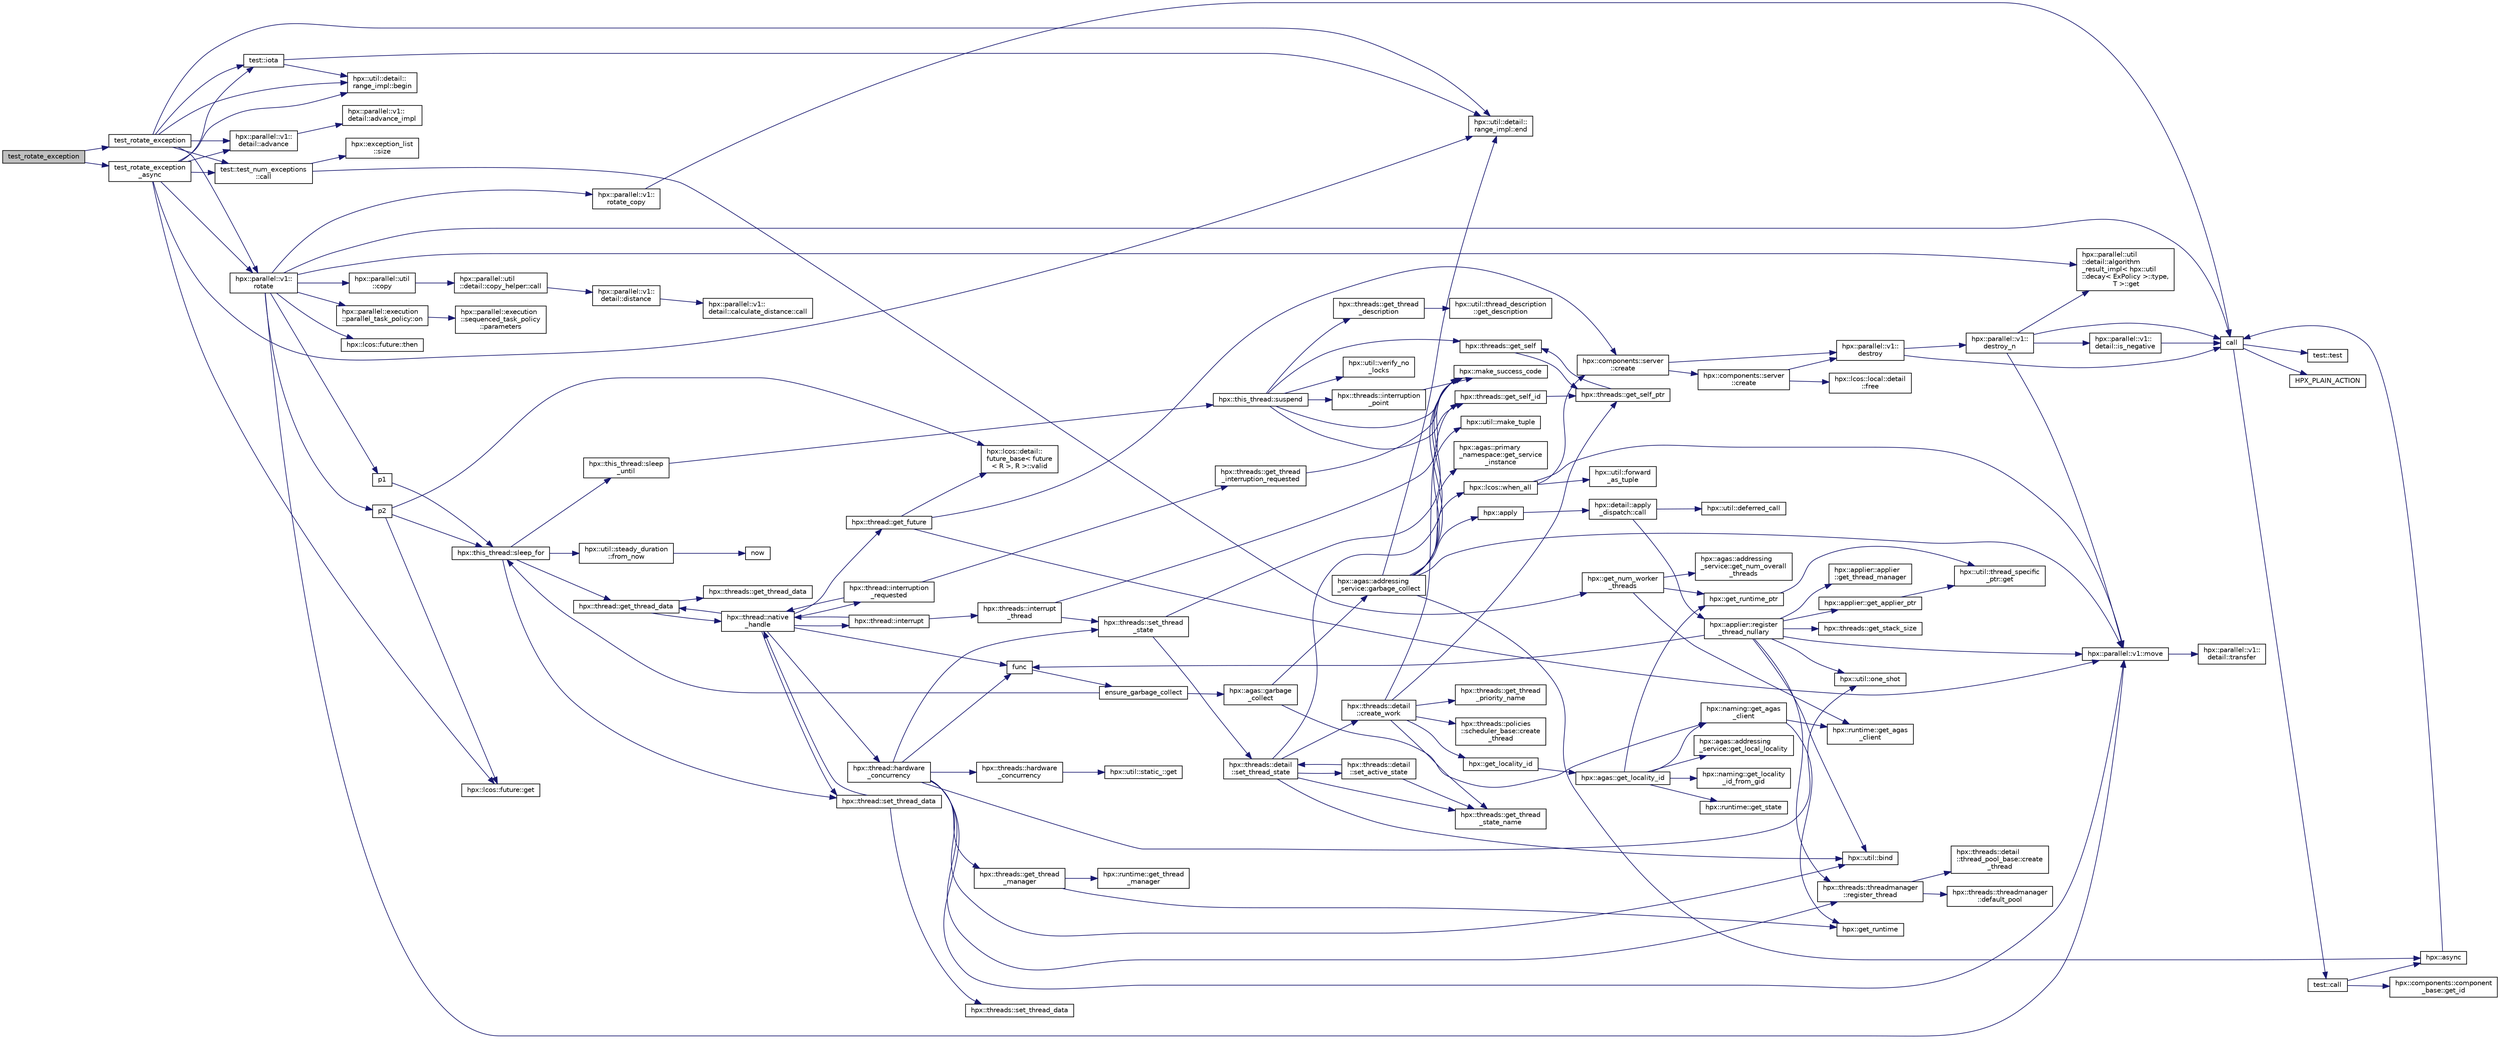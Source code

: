 digraph "test_rotate_exception"
{
  edge [fontname="Helvetica",fontsize="10",labelfontname="Helvetica",labelfontsize="10"];
  node [fontname="Helvetica",fontsize="10",shape=record];
  rankdir="LR";
  Node839 [label="test_rotate_exception",height=0.2,width=0.4,color="black", fillcolor="grey75", style="filled", fontcolor="black"];
  Node839 -> Node840 [color="midnightblue",fontsize="10",style="solid",fontname="Helvetica"];
  Node840 [label="test_rotate_exception",height=0.2,width=0.4,color="black", fillcolor="white", style="filled",URL="$d7/d5d/rotate_8cpp.html#a84f60bd76e1e8fe9ecce9b0b1ae38bea"];
  Node840 -> Node841 [color="midnightblue",fontsize="10",style="solid",fontname="Helvetica"];
  Node841 [label="test::iota",height=0.2,width=0.4,color="black", fillcolor="white", style="filled",URL="$df/d04/namespacetest.html#abdbbc37e6fb67287495e853a554c493a"];
  Node841 -> Node842 [color="midnightblue",fontsize="10",style="solid",fontname="Helvetica"];
  Node842 [label="hpx::util::detail::\lrange_impl::begin",height=0.2,width=0.4,color="black", fillcolor="white", style="filled",URL="$d4/d4a/namespacehpx_1_1util_1_1detail_1_1range__impl.html#a31e165df2b865cdd961f35ce938db41a"];
  Node841 -> Node843 [color="midnightblue",fontsize="10",style="solid",fontname="Helvetica"];
  Node843 [label="hpx::util::detail::\lrange_impl::end",height=0.2,width=0.4,color="black", fillcolor="white", style="filled",URL="$d4/d4a/namespacehpx_1_1util_1_1detail_1_1range__impl.html#afb2ea48b0902f52ee4d8b764807b4316"];
  Node840 -> Node842 [color="midnightblue",fontsize="10",style="solid",fontname="Helvetica"];
  Node840 -> Node843 [color="midnightblue",fontsize="10",style="solid",fontname="Helvetica"];
  Node840 -> Node844 [color="midnightblue",fontsize="10",style="solid",fontname="Helvetica"];
  Node844 [label="hpx::parallel::v1::\ldetail::advance",height=0.2,width=0.4,color="black", fillcolor="white", style="filled",URL="$d2/ddd/namespacehpx_1_1parallel_1_1v1_1_1detail.html#ad9fca7bce7b3e3c32302967ffc1fb4a4"];
  Node844 -> Node845 [color="midnightblue",fontsize="10",style="solid",fontname="Helvetica"];
  Node845 [label="hpx::parallel::v1::\ldetail::advance_impl",height=0.2,width=0.4,color="black", fillcolor="white", style="filled",URL="$d2/ddd/namespacehpx_1_1parallel_1_1v1_1_1detail.html#ad4fa62ca115927187e4063b65ee5f317"];
  Node840 -> Node846 [color="midnightblue",fontsize="10",style="solid",fontname="Helvetica"];
  Node846 [label="hpx::parallel::v1::\lrotate",height=0.2,width=0.4,color="black", fillcolor="white", style="filled",URL="$db/db9/namespacehpx_1_1parallel_1_1v1.html#a1186b3f6aa7198ada6c81f987e08f85b"];
  Node846 -> Node847 [color="midnightblue",fontsize="10",style="solid",fontname="Helvetica"];
  Node847 [label="call",height=0.2,width=0.4,color="black", fillcolor="white", style="filled",URL="$d2/d67/promise__1620_8cpp.html#a58357f0b82bc761e1d0b9091ed563a70"];
  Node847 -> Node848 [color="midnightblue",fontsize="10",style="solid",fontname="Helvetica"];
  Node848 [label="test::test",height=0.2,width=0.4,color="black", fillcolor="white", style="filled",URL="$d8/d89/structtest.html#ab42d5ece712d716b04cb3f686f297a26"];
  Node847 -> Node849 [color="midnightblue",fontsize="10",style="solid",fontname="Helvetica"];
  Node849 [label="HPX_PLAIN_ACTION",height=0.2,width=0.4,color="black", fillcolor="white", style="filled",URL="$d2/d67/promise__1620_8cpp.html#ab96aab827a4b1fcaf66cfe0ba83fef23"];
  Node847 -> Node850 [color="midnightblue",fontsize="10",style="solid",fontname="Helvetica"];
  Node850 [label="test::call",height=0.2,width=0.4,color="black", fillcolor="white", style="filled",URL="$d8/d89/structtest.html#aeb29e7ed6518b9426ccf1344c52620ae"];
  Node850 -> Node851 [color="midnightblue",fontsize="10",style="solid",fontname="Helvetica"];
  Node851 [label="hpx::async",height=0.2,width=0.4,color="black", fillcolor="white", style="filled",URL="$d8/d83/namespacehpx.html#acb7d8e37b73b823956ce144f9a57eaa4"];
  Node851 -> Node847 [color="midnightblue",fontsize="10",style="solid",fontname="Helvetica"];
  Node850 -> Node852 [color="midnightblue",fontsize="10",style="solid",fontname="Helvetica"];
  Node852 [label="hpx::components::component\l_base::get_id",height=0.2,width=0.4,color="black", fillcolor="white", style="filled",URL="$d2/de6/classhpx_1_1components_1_1component__base.html#a4c8fd93514039bdf01c48d66d82b19cd"];
  Node846 -> Node853 [color="midnightblue",fontsize="10",style="solid",fontname="Helvetica"];
  Node853 [label="p1",height=0.2,width=0.4,color="black", fillcolor="white", style="filled",URL="$df/da5/future__then_8cpp.html#a8978a24b044bacf963e33824a4c1ac98"];
  Node853 -> Node854 [color="midnightblue",fontsize="10",style="solid",fontname="Helvetica"];
  Node854 [label="hpx::this_thread::sleep_for",height=0.2,width=0.4,color="black", fillcolor="white", style="filled",URL="$d9/d52/namespacehpx_1_1this__thread.html#afc042a5a5fa52eef2d1d177a343435cf"];
  Node854 -> Node855 [color="midnightblue",fontsize="10",style="solid",fontname="Helvetica"];
  Node855 [label="hpx::this_thread::sleep\l_until",height=0.2,width=0.4,color="black", fillcolor="white", style="filled",URL="$d9/d52/namespacehpx_1_1this__thread.html#ae12a853980115b23ff0ab8ca06622658"];
  Node855 -> Node856 [color="midnightblue",fontsize="10",style="solid",fontname="Helvetica"];
  Node856 [label="hpx::this_thread::suspend",height=0.2,width=0.4,color="black", fillcolor="white", style="filled",URL="$d9/d52/namespacehpx_1_1this__thread.html#aca220026fb3014c0881d129fe31c0073"];
  Node856 -> Node857 [color="midnightblue",fontsize="10",style="solid",fontname="Helvetica"];
  Node857 [label="hpx::threads::get_self",height=0.2,width=0.4,color="black", fillcolor="white", style="filled",URL="$d7/d28/namespacehpx_1_1threads.html#a07daf4d6d29233f20d66d41ab7b5b8e8"];
  Node857 -> Node858 [color="midnightblue",fontsize="10",style="solid",fontname="Helvetica"];
  Node858 [label="hpx::threads::get_self_ptr",height=0.2,width=0.4,color="black", fillcolor="white", style="filled",URL="$d7/d28/namespacehpx_1_1threads.html#a22877ae347ad884cde3a51397dad6c53"];
  Node858 -> Node857 [color="midnightblue",fontsize="10",style="solid",fontname="Helvetica"];
  Node856 -> Node859 [color="midnightblue",fontsize="10",style="solid",fontname="Helvetica"];
  Node859 [label="hpx::threads::get_self_id",height=0.2,width=0.4,color="black", fillcolor="white", style="filled",URL="$d7/d28/namespacehpx_1_1threads.html#afafe0f900b9fac3d4ed3c747625c1cfe"];
  Node859 -> Node858 [color="midnightblue",fontsize="10",style="solid",fontname="Helvetica"];
  Node856 -> Node860 [color="midnightblue",fontsize="10",style="solid",fontname="Helvetica"];
  Node860 [label="hpx::threads::interruption\l_point",height=0.2,width=0.4,color="black", fillcolor="white", style="filled",URL="$d7/d28/namespacehpx_1_1threads.html#ada6ec56a12b050707311d8c628089059"];
  Node860 -> Node861 [color="midnightblue",fontsize="10",style="solid",fontname="Helvetica"];
  Node861 [label="hpx::make_success_code",height=0.2,width=0.4,color="black", fillcolor="white", style="filled",URL="$d8/d83/namespacehpx.html#a0e8512a8f49e2a6c8185061181419d8f",tooltip="Returns error_code(hpx::success, \"success\", mode). "];
  Node856 -> Node862 [color="midnightblue",fontsize="10",style="solid",fontname="Helvetica"];
  Node862 [label="hpx::util::verify_no\l_locks",height=0.2,width=0.4,color="black", fillcolor="white", style="filled",URL="$df/dad/namespacehpx_1_1util.html#ae0e1837ee6f09b79b26c2e788d2e9fc9"];
  Node856 -> Node863 [color="midnightblue",fontsize="10",style="solid",fontname="Helvetica"];
  Node863 [label="hpx::threads::get_thread\l_description",height=0.2,width=0.4,color="black", fillcolor="white", style="filled",URL="$d7/d28/namespacehpx_1_1threads.html#a42fc18a7a680f4e8bc633a4b4c956701"];
  Node863 -> Node864 [color="midnightblue",fontsize="10",style="solid",fontname="Helvetica"];
  Node864 [label="hpx::util::thread_description\l::get_description",height=0.2,width=0.4,color="black", fillcolor="white", style="filled",URL="$df/d9e/structhpx_1_1util_1_1thread__description.html#a8c834e14eca6eb228188022577f9f952"];
  Node856 -> Node861 [color="midnightblue",fontsize="10",style="solid",fontname="Helvetica"];
  Node854 -> Node865 [color="midnightblue",fontsize="10",style="solid",fontname="Helvetica"];
  Node865 [label="hpx::util::steady_duration\l::from_now",height=0.2,width=0.4,color="black", fillcolor="white", style="filled",URL="$d9/d4f/classhpx_1_1util_1_1steady__duration.html#a0132206d767cd0f7395507b40111a153"];
  Node865 -> Node866 [color="midnightblue",fontsize="10",style="solid",fontname="Helvetica"];
  Node866 [label="now",height=0.2,width=0.4,color="black", fillcolor="white", style="filled",URL="$de/db3/1d__stencil__1__omp_8cpp.html#a89e9667753dccfac455bd37a7a3a7b16"];
  Node854 -> Node867 [color="midnightblue",fontsize="10",style="solid",fontname="Helvetica"];
  Node867 [label="hpx::thread::get_thread_data",height=0.2,width=0.4,color="black", fillcolor="white", style="filled",URL="$de/d9b/classhpx_1_1thread.html#a4535ef82cec3b953d2c941d20e3e3904"];
  Node867 -> Node868 [color="midnightblue",fontsize="10",style="solid",fontname="Helvetica"];
  Node868 [label="hpx::threads::get_thread_data",height=0.2,width=0.4,color="black", fillcolor="white", style="filled",URL="$d7/d28/namespacehpx_1_1threads.html#a8737931ff6303807225f735b2b384ae4"];
  Node867 -> Node869 [color="midnightblue",fontsize="10",style="solid",fontname="Helvetica"];
  Node869 [label="hpx::thread::native\l_handle",height=0.2,width=0.4,color="black", fillcolor="white", style="filled",URL="$de/d9b/classhpx_1_1thread.html#acf48190d264ab64c1c4ec99d0b421b5a"];
  Node869 -> Node870 [color="midnightblue",fontsize="10",style="solid",fontname="Helvetica"];
  Node870 [label="hpx::thread::hardware\l_concurrency",height=0.2,width=0.4,color="black", fillcolor="white", style="filled",URL="$de/d9b/classhpx_1_1thread.html#a8e4fff210e02485ba493bc3a2a956c03"];
  Node870 -> Node871 [color="midnightblue",fontsize="10",style="solid",fontname="Helvetica"];
  Node871 [label="hpx::threads::hardware\l_concurrency",height=0.2,width=0.4,color="black", fillcolor="white", style="filled",URL="$d7/d28/namespacehpx_1_1threads.html#aa8752a235478d2ad7b5ac467b63ab527"];
  Node871 -> Node872 [color="midnightblue",fontsize="10",style="solid",fontname="Helvetica"];
  Node872 [label="hpx::util::static_::get",height=0.2,width=0.4,color="black", fillcolor="white", style="filled",URL="$d3/dbb/structhpx_1_1util_1_1static__.html#a2967c633948a3bf17a3b5405ef5a8318"];
  Node870 -> Node873 [color="midnightblue",fontsize="10",style="solid",fontname="Helvetica"];
  Node873 [label="func",height=0.2,width=0.4,color="black", fillcolor="white", style="filled",URL="$d8/dfd/id__type__ref__counting__1032_8cpp.html#ab811b86ea5107ffb3351fcaa29d2c652"];
  Node873 -> Node874 [color="midnightblue",fontsize="10",style="solid",fontname="Helvetica"];
  Node874 [label="ensure_garbage_collect",height=0.2,width=0.4,color="black", fillcolor="white", style="filled",URL="$d8/dfd/id__type__ref__counting__1032_8cpp.html#a5264b94bf7c262ac0e521fb290d476d5"];
  Node874 -> Node854 [color="midnightblue",fontsize="10",style="solid",fontname="Helvetica"];
  Node874 -> Node875 [color="midnightblue",fontsize="10",style="solid",fontname="Helvetica"];
  Node875 [label="hpx::agas::garbage\l_collect",height=0.2,width=0.4,color="black", fillcolor="white", style="filled",URL="$dc/d54/namespacehpx_1_1agas.html#a951337adc4f9bd6df00a50737468e911"];
  Node875 -> Node876 [color="midnightblue",fontsize="10",style="solid",fontname="Helvetica"];
  Node876 [label="hpx::naming::get_agas\l_client",height=0.2,width=0.4,color="black", fillcolor="white", style="filled",URL="$d4/dc9/namespacehpx_1_1naming.html#a0408fffd5d34b620712a801b0ae3b032"];
  Node876 -> Node877 [color="midnightblue",fontsize="10",style="solid",fontname="Helvetica"];
  Node877 [label="hpx::get_runtime",height=0.2,width=0.4,color="black", fillcolor="white", style="filled",URL="$d8/d83/namespacehpx.html#aef902cc6c7dd3b9fbadf34d1e850a070"];
  Node876 -> Node878 [color="midnightblue",fontsize="10",style="solid",fontname="Helvetica"];
  Node878 [label="hpx::runtime::get_agas\l_client",height=0.2,width=0.4,color="black", fillcolor="white", style="filled",URL="$d0/d7b/classhpx_1_1runtime.html#aeb5dddd30d6b9861669af8ad44d1a96a"];
  Node875 -> Node879 [color="midnightblue",fontsize="10",style="solid",fontname="Helvetica"];
  Node879 [label="hpx::agas::addressing\l_service::garbage_collect",height=0.2,width=0.4,color="black", fillcolor="white", style="filled",URL="$db/d58/structhpx_1_1agas_1_1addressing__service.html#a87dcae0eacf6e62d5103ebf516d86f63"];
  Node879 -> Node861 [color="midnightblue",fontsize="10",style="solid",fontname="Helvetica"];
  Node879 -> Node880 [color="midnightblue",fontsize="10",style="solid",fontname="Helvetica"];
  Node880 [label="hpx::agas::primary\l_namespace::get_service\l_instance",height=0.2,width=0.4,color="black", fillcolor="white", style="filled",URL="$d1/d43/structhpx_1_1agas_1_1primary__namespace.html#a7630ff0f30ff8c23b13b4672c5350e2e"];
  Node879 -> Node881 [color="midnightblue",fontsize="10",style="solid",fontname="Helvetica"];
  Node881 [label="hpx::util::make_tuple",height=0.2,width=0.4,color="black", fillcolor="white", style="filled",URL="$df/dad/namespacehpx_1_1util.html#a06fa74211a987d208e013f400a9f5328"];
  Node879 -> Node843 [color="midnightblue",fontsize="10",style="solid",fontname="Helvetica"];
  Node879 -> Node882 [color="midnightblue",fontsize="10",style="solid",fontname="Helvetica"];
  Node882 [label="hpx::apply",height=0.2,width=0.4,color="black", fillcolor="white", style="filled",URL="$d8/d83/namespacehpx.html#aa87762f0db0731d385f3fdfdb25d59fc"];
  Node882 -> Node883 [color="midnightblue",fontsize="10",style="solid",fontname="Helvetica"];
  Node883 [label="hpx::detail::apply\l_dispatch::call",height=0.2,width=0.4,color="black", fillcolor="white", style="filled",URL="$db/de8/structhpx_1_1detail_1_1apply__dispatch.html#a0755fab16d281e74bcff0f8045be9459"];
  Node883 -> Node884 [color="midnightblue",fontsize="10",style="solid",fontname="Helvetica"];
  Node884 [label="hpx::applier::register\l_thread_nullary",height=0.2,width=0.4,color="black", fillcolor="white", style="filled",URL="$d8/dcb/namespacehpx_1_1applier.html#a401cd1145927e58d74d1eb52aaccd936"];
  Node884 -> Node885 [color="midnightblue",fontsize="10",style="solid",fontname="Helvetica"];
  Node885 [label="hpx::applier::get_applier_ptr",height=0.2,width=0.4,color="black", fillcolor="white", style="filled",URL="$d8/dcb/namespacehpx_1_1applier.html#a617483cf2b77ad3a0aa428ade7b35299"];
  Node885 -> Node886 [color="midnightblue",fontsize="10",style="solid",fontname="Helvetica"];
  Node886 [label="hpx::util::thread_specific\l_ptr::get",height=0.2,width=0.4,color="black", fillcolor="white", style="filled",URL="$d4/d4c/structhpx_1_1util_1_1thread__specific__ptr.html#a3b27d8520710478aa41d1f74206bdba9"];
  Node884 -> Node873 [color="midnightblue",fontsize="10",style="solid",fontname="Helvetica"];
  Node884 -> Node887 [color="midnightblue",fontsize="10",style="solid",fontname="Helvetica"];
  Node887 [label="hpx::util::bind",height=0.2,width=0.4,color="black", fillcolor="white", style="filled",URL="$df/dad/namespacehpx_1_1util.html#ad844caedf82a0173d6909d910c3e48c6"];
  Node884 -> Node888 [color="midnightblue",fontsize="10",style="solid",fontname="Helvetica"];
  Node888 [label="hpx::util::one_shot",height=0.2,width=0.4,color="black", fillcolor="white", style="filled",URL="$df/dad/namespacehpx_1_1util.html#a273e61be42a72415291e0ec0a4f28c7a"];
  Node884 -> Node889 [color="midnightblue",fontsize="10",style="solid",fontname="Helvetica"];
  Node889 [label="hpx::parallel::v1::move",height=0.2,width=0.4,color="black", fillcolor="white", style="filled",URL="$db/db9/namespacehpx_1_1parallel_1_1v1.html#aa7c4ede081ce786c9d1eb1adff495cfc"];
  Node889 -> Node890 [color="midnightblue",fontsize="10",style="solid",fontname="Helvetica"];
  Node890 [label="hpx::parallel::v1::\ldetail::transfer",height=0.2,width=0.4,color="black", fillcolor="white", style="filled",URL="$d2/ddd/namespacehpx_1_1parallel_1_1v1_1_1detail.html#ab1b56a05e1885ca7cc7ffa1804dd2f3c"];
  Node884 -> Node891 [color="midnightblue",fontsize="10",style="solid",fontname="Helvetica"];
  Node891 [label="hpx::threads::get_stack_size",height=0.2,width=0.4,color="black", fillcolor="white", style="filled",URL="$d7/d28/namespacehpx_1_1threads.html#af597241b3c2785150be206737ca04aa6",tooltip="The get_stack_size function is part of the thread related API. It. "];
  Node884 -> Node892 [color="midnightblue",fontsize="10",style="solid",fontname="Helvetica"];
  Node892 [label="hpx::applier::applier\l::get_thread_manager",height=0.2,width=0.4,color="black", fillcolor="white", style="filled",URL="$da/dcb/classhpx_1_1applier_1_1applier.html#acc36d583973701e573be39da97bba866",tooltip="Access the thread-manager instance associated with this applier. "];
  Node884 -> Node893 [color="midnightblue",fontsize="10",style="solid",fontname="Helvetica"];
  Node893 [label="hpx::threads::threadmanager\l::register_thread",height=0.2,width=0.4,color="black", fillcolor="white", style="filled",URL="$d5/daa/classhpx_1_1threads_1_1threadmanager.html#a7f79c7578e08a60ca45eb276ce8133d8"];
  Node893 -> Node894 [color="midnightblue",fontsize="10",style="solid",fontname="Helvetica"];
  Node894 [label="hpx::threads::threadmanager\l::default_pool",height=0.2,width=0.4,color="black", fillcolor="white", style="filled",URL="$d5/daa/classhpx_1_1threads_1_1threadmanager.html#a851f067d03b5dd1c5e6a9a6a841e05df"];
  Node893 -> Node895 [color="midnightblue",fontsize="10",style="solid",fontname="Helvetica"];
  Node895 [label="hpx::threads::detail\l::thread_pool_base::create\l_thread",height=0.2,width=0.4,color="black", fillcolor="white", style="filled",URL="$de/dae/classhpx_1_1threads_1_1detail_1_1thread__pool__base.html#ad35d3779eef6f4528e62a26d71b34b34"];
  Node883 -> Node896 [color="midnightblue",fontsize="10",style="solid",fontname="Helvetica"];
  Node896 [label="hpx::util::deferred_call",height=0.2,width=0.4,color="black", fillcolor="white", style="filled",URL="$df/dad/namespacehpx_1_1util.html#acdded623c658a7a3436f7e76bc9d881c"];
  Node879 -> Node889 [color="midnightblue",fontsize="10",style="solid",fontname="Helvetica"];
  Node879 -> Node851 [color="midnightblue",fontsize="10",style="solid",fontname="Helvetica"];
  Node879 -> Node897 [color="midnightblue",fontsize="10",style="solid",fontname="Helvetica"];
  Node897 [label="hpx::lcos::when_all",height=0.2,width=0.4,color="black", fillcolor="white", style="filled",URL="$d2/dc9/namespacehpx_1_1lcos.html#a1a6fb024d8690923fb185d5aee204d54"];
  Node897 -> Node898 [color="midnightblue",fontsize="10",style="solid",fontname="Helvetica"];
  Node898 [label="hpx::util::forward\l_as_tuple",height=0.2,width=0.4,color="black", fillcolor="white", style="filled",URL="$df/dad/namespacehpx_1_1util.html#ab7c31e3f24c3302a4f67b6735a6fa597"];
  Node897 -> Node889 [color="midnightblue",fontsize="10",style="solid",fontname="Helvetica"];
  Node897 -> Node899 [color="midnightblue",fontsize="10",style="solid",fontname="Helvetica"];
  Node899 [label="hpx::components::server\l::create",height=0.2,width=0.4,color="black", fillcolor="white", style="filled",URL="$d2/da2/namespacehpx_1_1components_1_1server.html#ac776c89f3d68ceb910e8cee9fa937ab4",tooltip="Create arrays of components using their default constructor. "];
  Node899 -> Node900 [color="midnightblue",fontsize="10",style="solid",fontname="Helvetica"];
  Node900 [label="hpx::components::server\l::create",height=0.2,width=0.4,color="black", fillcolor="white", style="filled",URL="$d2/da2/namespacehpx_1_1components_1_1server.html#a77d26de181c97b444565e230577981bd"];
  Node900 -> Node901 [color="midnightblue",fontsize="10",style="solid",fontname="Helvetica"];
  Node901 [label="hpx::lcos::local::detail\l::free",height=0.2,width=0.4,color="black", fillcolor="white", style="filled",URL="$d4/dcb/namespacehpx_1_1lcos_1_1local_1_1detail.html#a55a940f019734e9bb045dc123cd80e48"];
  Node900 -> Node902 [color="midnightblue",fontsize="10",style="solid",fontname="Helvetica"];
  Node902 [label="hpx::parallel::v1::\ldestroy",height=0.2,width=0.4,color="black", fillcolor="white", style="filled",URL="$db/db9/namespacehpx_1_1parallel_1_1v1.html#acf303558375048e8a7cc9a2c2e09477f"];
  Node902 -> Node847 [color="midnightblue",fontsize="10",style="solid",fontname="Helvetica"];
  Node902 -> Node903 [color="midnightblue",fontsize="10",style="solid",fontname="Helvetica"];
  Node903 [label="hpx::parallel::v1::\ldestroy_n",height=0.2,width=0.4,color="black", fillcolor="white", style="filled",URL="$db/db9/namespacehpx_1_1parallel_1_1v1.html#a71d0691132a300690163f5636bcd5bd3"];
  Node903 -> Node904 [color="midnightblue",fontsize="10",style="solid",fontname="Helvetica"];
  Node904 [label="hpx::parallel::v1::\ldetail::is_negative",height=0.2,width=0.4,color="black", fillcolor="white", style="filled",URL="$d2/ddd/namespacehpx_1_1parallel_1_1v1_1_1detail.html#adf2e40fc4b20ad0fd442ee3118a4d527"];
  Node904 -> Node847 [color="midnightblue",fontsize="10",style="solid",fontname="Helvetica"];
  Node903 -> Node905 [color="midnightblue",fontsize="10",style="solid",fontname="Helvetica"];
  Node905 [label="hpx::parallel::util\l::detail::algorithm\l_result_impl\< hpx::util\l::decay\< ExPolicy \>::type,\l T \>::get",height=0.2,width=0.4,color="black", fillcolor="white", style="filled",URL="$d2/d42/structhpx_1_1parallel_1_1util_1_1detail_1_1algorithm__result__impl.html#ab5b051e8ec74eff5e0e62fd63f5d377e"];
  Node903 -> Node889 [color="midnightblue",fontsize="10",style="solid",fontname="Helvetica"];
  Node903 -> Node847 [color="midnightblue",fontsize="10",style="solid",fontname="Helvetica"];
  Node899 -> Node902 [color="midnightblue",fontsize="10",style="solid",fontname="Helvetica"];
  Node870 -> Node887 [color="midnightblue",fontsize="10",style="solid",fontname="Helvetica"];
  Node870 -> Node888 [color="midnightblue",fontsize="10",style="solid",fontname="Helvetica"];
  Node870 -> Node889 [color="midnightblue",fontsize="10",style="solid",fontname="Helvetica"];
  Node870 -> Node906 [color="midnightblue",fontsize="10",style="solid",fontname="Helvetica"];
  Node906 [label="hpx::threads::get_thread\l_manager",height=0.2,width=0.4,color="black", fillcolor="white", style="filled",URL="$d7/d28/namespacehpx_1_1threads.html#a076973c3a53beadde7d967e22c4f6cce"];
  Node906 -> Node877 [color="midnightblue",fontsize="10",style="solid",fontname="Helvetica"];
  Node906 -> Node907 [color="midnightblue",fontsize="10",style="solid",fontname="Helvetica"];
  Node907 [label="hpx::runtime::get_thread\l_manager",height=0.2,width=0.4,color="black", fillcolor="white", style="filled",URL="$d0/d7b/classhpx_1_1runtime.html#a865b12d57fcd44a8d3dda3e35414f563"];
  Node870 -> Node893 [color="midnightblue",fontsize="10",style="solid",fontname="Helvetica"];
  Node870 -> Node908 [color="midnightblue",fontsize="10",style="solid",fontname="Helvetica"];
  Node908 [label="hpx::threads::set_thread\l_state",height=0.2,width=0.4,color="black", fillcolor="white", style="filled",URL="$d7/d28/namespacehpx_1_1threads.html#ac0690ad16ad778bcc79dcd727cc33025",tooltip="Set the thread state of the thread referenced by the thread_id id. "];
  Node908 -> Node861 [color="midnightblue",fontsize="10",style="solid",fontname="Helvetica"];
  Node908 -> Node909 [color="midnightblue",fontsize="10",style="solid",fontname="Helvetica"];
  Node909 [label="hpx::threads::detail\l::set_thread_state",height=0.2,width=0.4,color="black", fillcolor="white", style="filled",URL="$d2/dd1/namespacehpx_1_1threads_1_1detail.html#af85ddc854c4a149bf1738eb1b111b9ab"];
  Node909 -> Node910 [color="midnightblue",fontsize="10",style="solid",fontname="Helvetica"];
  Node910 [label="hpx::threads::get_thread\l_state_name",height=0.2,width=0.4,color="black", fillcolor="white", style="filled",URL="$d7/d28/namespacehpx_1_1threads.html#a26f91ea8d2195f165c033241c5cd11db"];
  Node909 -> Node861 [color="midnightblue",fontsize="10",style="solid",fontname="Helvetica"];
  Node909 -> Node887 [color="midnightblue",fontsize="10",style="solid",fontname="Helvetica"];
  Node909 -> Node911 [color="midnightblue",fontsize="10",style="solid",fontname="Helvetica"];
  Node911 [label="hpx::threads::detail\l::set_active_state",height=0.2,width=0.4,color="black", fillcolor="white", style="filled",URL="$d2/dd1/namespacehpx_1_1threads_1_1detail.html#a45884a5bf04ad66a4f259231a3947e76"];
  Node911 -> Node910 [color="midnightblue",fontsize="10",style="solid",fontname="Helvetica"];
  Node911 -> Node909 [color="midnightblue",fontsize="10",style="solid",fontname="Helvetica"];
  Node909 -> Node912 [color="midnightblue",fontsize="10",style="solid",fontname="Helvetica"];
  Node912 [label="hpx::threads::detail\l::create_work",height=0.2,width=0.4,color="black", fillcolor="white", style="filled",URL="$d2/dd1/namespacehpx_1_1threads_1_1detail.html#ae22384a3c1b1a1940032fad068fb54b1"];
  Node912 -> Node910 [color="midnightblue",fontsize="10",style="solid",fontname="Helvetica"];
  Node912 -> Node913 [color="midnightblue",fontsize="10",style="solid",fontname="Helvetica"];
  Node913 [label="hpx::threads::get_thread\l_priority_name",height=0.2,width=0.4,color="black", fillcolor="white", style="filled",URL="$d7/d28/namespacehpx_1_1threads.html#a9c6b2fec0c1cf5b06ff83ce756ca6d42"];
  Node912 -> Node858 [color="midnightblue",fontsize="10",style="solid",fontname="Helvetica"];
  Node912 -> Node859 [color="midnightblue",fontsize="10",style="solid",fontname="Helvetica"];
  Node912 -> Node914 [color="midnightblue",fontsize="10",style="solid",fontname="Helvetica"];
  Node914 [label="hpx::get_locality_id",height=0.2,width=0.4,color="black", fillcolor="white", style="filled",URL="$d8/d83/namespacehpx.html#a158d7c54a657bb364c1704033010697b",tooltip="Return the number of the locality this function is being called from. "];
  Node914 -> Node915 [color="midnightblue",fontsize="10",style="solid",fontname="Helvetica"];
  Node915 [label="hpx::agas::get_locality_id",height=0.2,width=0.4,color="black", fillcolor="white", style="filled",URL="$dc/d54/namespacehpx_1_1agas.html#a491cc2ddecdf0f1a9129900caa6a4d3e"];
  Node915 -> Node916 [color="midnightblue",fontsize="10",style="solid",fontname="Helvetica"];
  Node916 [label="hpx::get_runtime_ptr",height=0.2,width=0.4,color="black", fillcolor="white", style="filled",URL="$d8/d83/namespacehpx.html#af29daf2bb3e01b4d6495a1742b6cce64"];
  Node916 -> Node886 [color="midnightblue",fontsize="10",style="solid",fontname="Helvetica"];
  Node915 -> Node917 [color="midnightblue",fontsize="10",style="solid",fontname="Helvetica"];
  Node917 [label="hpx::runtime::get_state",height=0.2,width=0.4,color="black", fillcolor="white", style="filled",URL="$d0/d7b/classhpx_1_1runtime.html#ab405f80e060dac95d624520f38b0524c"];
  Node915 -> Node876 [color="midnightblue",fontsize="10",style="solid",fontname="Helvetica"];
  Node915 -> Node918 [color="midnightblue",fontsize="10",style="solid",fontname="Helvetica"];
  Node918 [label="hpx::agas::addressing\l_service::get_local_locality",height=0.2,width=0.4,color="black", fillcolor="white", style="filled",URL="$db/d58/structhpx_1_1agas_1_1addressing__service.html#ab52c19a37c2a7a006c6c15f90ad0539c"];
  Node915 -> Node919 [color="midnightblue",fontsize="10",style="solid",fontname="Helvetica"];
  Node919 [label="hpx::naming::get_locality\l_id_from_gid",height=0.2,width=0.4,color="black", fillcolor="white", style="filled",URL="$d4/dc9/namespacehpx_1_1naming.html#a7fd43037784560bd04fda9b49e33529f"];
  Node912 -> Node920 [color="midnightblue",fontsize="10",style="solid",fontname="Helvetica"];
  Node920 [label="hpx::threads::policies\l::scheduler_base::create\l_thread",height=0.2,width=0.4,color="black", fillcolor="white", style="filled",URL="$dd/d7e/structhpx_1_1threads_1_1policies_1_1scheduler__base.html#ad3b05cd7f363cc8e8410ce368c3794e0"];
  Node869 -> Node921 [color="midnightblue",fontsize="10",style="solid",fontname="Helvetica"];
  Node921 [label="hpx::thread::interrupt",height=0.2,width=0.4,color="black", fillcolor="white", style="filled",URL="$de/d9b/classhpx_1_1thread.html#ac34d0d033aa743c476a79dbc2e1a8a39"];
  Node921 -> Node922 [color="midnightblue",fontsize="10",style="solid",fontname="Helvetica"];
  Node922 [label="hpx::threads::interrupt\l_thread",height=0.2,width=0.4,color="black", fillcolor="white", style="filled",URL="$d7/d28/namespacehpx_1_1threads.html#a6bdda1a2aab61b9b13d274b5155d7e73"];
  Node922 -> Node861 [color="midnightblue",fontsize="10",style="solid",fontname="Helvetica"];
  Node922 -> Node908 [color="midnightblue",fontsize="10",style="solid",fontname="Helvetica"];
  Node921 -> Node869 [color="midnightblue",fontsize="10",style="solid",fontname="Helvetica"];
  Node869 -> Node923 [color="midnightblue",fontsize="10",style="solid",fontname="Helvetica"];
  Node923 [label="hpx::thread::interruption\l_requested",height=0.2,width=0.4,color="black", fillcolor="white", style="filled",URL="$de/d9b/classhpx_1_1thread.html#a33276bb4c20bbb0b1978944e18ef71b8"];
  Node923 -> Node924 [color="midnightblue",fontsize="10",style="solid",fontname="Helvetica"];
  Node924 [label="hpx::threads::get_thread\l_interruption_requested",height=0.2,width=0.4,color="black", fillcolor="white", style="filled",URL="$d7/d28/namespacehpx_1_1threads.html#ae64a7fdb8b5c8bac7be0c8282672a03b"];
  Node924 -> Node861 [color="midnightblue",fontsize="10",style="solid",fontname="Helvetica"];
  Node923 -> Node869 [color="midnightblue",fontsize="10",style="solid",fontname="Helvetica"];
  Node869 -> Node925 [color="midnightblue",fontsize="10",style="solid",fontname="Helvetica"];
  Node925 [label="hpx::thread::get_future",height=0.2,width=0.4,color="black", fillcolor="white", style="filled",URL="$de/d9b/classhpx_1_1thread.html#a87fdb0d8da826366fc190ed224900a64"];
  Node925 -> Node926 [color="midnightblue",fontsize="10",style="solid",fontname="Helvetica"];
  Node926 [label="hpx::lcos::detail::\lfuture_base\< future\l\< R \>, R \>::valid",height=0.2,width=0.4,color="black", fillcolor="white", style="filled",URL="$d5/dd7/classhpx_1_1lcos_1_1detail_1_1future__base.html#aaf7beb7374815614363033bd96573e75"];
  Node925 -> Node899 [color="midnightblue",fontsize="10",style="solid",fontname="Helvetica"];
  Node925 -> Node889 [color="midnightblue",fontsize="10",style="solid",fontname="Helvetica"];
  Node869 -> Node867 [color="midnightblue",fontsize="10",style="solid",fontname="Helvetica"];
  Node869 -> Node927 [color="midnightblue",fontsize="10",style="solid",fontname="Helvetica"];
  Node927 [label="hpx::thread::set_thread_data",height=0.2,width=0.4,color="black", fillcolor="white", style="filled",URL="$de/d9b/classhpx_1_1thread.html#a7317a3cf5251f3b33c990449570d4cea"];
  Node927 -> Node928 [color="midnightblue",fontsize="10",style="solid",fontname="Helvetica"];
  Node928 [label="hpx::threads::set_thread_data",height=0.2,width=0.4,color="black", fillcolor="white", style="filled",URL="$d7/d28/namespacehpx_1_1threads.html#a00a625acc149fce3ae38e4340454acf7"];
  Node927 -> Node869 [color="midnightblue",fontsize="10",style="solid",fontname="Helvetica"];
  Node869 -> Node873 [color="midnightblue",fontsize="10",style="solid",fontname="Helvetica"];
  Node854 -> Node927 [color="midnightblue",fontsize="10",style="solid",fontname="Helvetica"];
  Node846 -> Node929 [color="midnightblue",fontsize="10",style="solid",fontname="Helvetica"];
  Node929 [label="hpx::parallel::util\l::copy",height=0.2,width=0.4,color="black", fillcolor="white", style="filled",URL="$df/dc6/namespacehpx_1_1parallel_1_1util.html#a3c9a6e04890282cd683a3f8449a11d1d"];
  Node929 -> Node930 [color="midnightblue",fontsize="10",style="solid",fontname="Helvetica"];
  Node930 [label="hpx::parallel::util\l::detail::copy_helper::call",height=0.2,width=0.4,color="black", fillcolor="white", style="filled",URL="$db/d59/structhpx_1_1parallel_1_1util_1_1detail_1_1copy__helper.html#ac801832edc0b6a84595880bb4613cb60"];
  Node930 -> Node931 [color="midnightblue",fontsize="10",style="solid",fontname="Helvetica"];
  Node931 [label="hpx::parallel::v1::\ldetail::distance",height=0.2,width=0.4,color="black", fillcolor="white", style="filled",URL="$d2/ddd/namespacehpx_1_1parallel_1_1v1_1_1detail.html#a6bea3c6a5f470cad11f27ee6bab4a33f"];
  Node931 -> Node932 [color="midnightblue",fontsize="10",style="solid",fontname="Helvetica"];
  Node932 [label="hpx::parallel::v1::\ldetail::calculate_distance::call",height=0.2,width=0.4,color="black", fillcolor="white", style="filled",URL="$db/dfa/structhpx_1_1parallel_1_1v1_1_1detail_1_1calculate__distance.html#a950a6627830a7d019ac0e734b0a447bf"];
  Node846 -> Node933 [color="midnightblue",fontsize="10",style="solid",fontname="Helvetica"];
  Node933 [label="p2",height=0.2,width=0.4,color="black", fillcolor="white", style="filled",URL="$df/da5/future__then_8cpp.html#a0dabf50b87b0ab6126c07663b7c82650"];
  Node933 -> Node926 [color="midnightblue",fontsize="10",style="solid",fontname="Helvetica"];
  Node933 -> Node934 [color="midnightblue",fontsize="10",style="solid",fontname="Helvetica"];
  Node934 [label="hpx::lcos::future::get",height=0.2,width=0.4,color="black", fillcolor="white", style="filled",URL="$d0/d33/classhpx_1_1lcos_1_1future.html#a8c28269486d5620ac48af349f17bb41c"];
  Node933 -> Node854 [color="midnightblue",fontsize="10",style="solid",fontname="Helvetica"];
  Node846 -> Node889 [color="midnightblue",fontsize="10",style="solid",fontname="Helvetica"];
  Node846 -> Node935 [color="midnightblue",fontsize="10",style="solid",fontname="Helvetica"];
  Node935 [label="hpx::parallel::execution\l::parallel_task_policy::on",height=0.2,width=0.4,color="black", fillcolor="white", style="filled",URL="$da/d55/structhpx_1_1parallel_1_1execution_1_1parallel__task__policy.html#a0cb10e7de3382338815d253e4fec1171"];
  Node935 -> Node936 [color="midnightblue",fontsize="10",style="solid",fontname="Helvetica"];
  Node936 [label="hpx::parallel::execution\l::sequenced_task_policy\l::parameters",height=0.2,width=0.4,color="black", fillcolor="white", style="filled",URL="$d1/da8/structhpx_1_1parallel_1_1execution_1_1sequenced__task__policy.html#a9f94a35b705ff48867e24a1e3f527c08",tooltip="Return the associated executor parameters object. "];
  Node846 -> Node937 [color="midnightblue",fontsize="10",style="solid",fontname="Helvetica"];
  Node937 [label="hpx::lcos::future::then",height=0.2,width=0.4,color="black", fillcolor="white", style="filled",URL="$d0/d33/classhpx_1_1lcos_1_1future.html#a17045dee172c36e208b2cbd400fa8797"];
  Node846 -> Node938 [color="midnightblue",fontsize="10",style="solid",fontname="Helvetica"];
  Node938 [label="hpx::parallel::v1::\lrotate_copy",height=0.2,width=0.4,color="black", fillcolor="white", style="filled",URL="$db/db9/namespacehpx_1_1parallel_1_1v1.html#ab73994e7536357719010324cabbb6532"];
  Node938 -> Node847 [color="midnightblue",fontsize="10",style="solid",fontname="Helvetica"];
  Node846 -> Node905 [color="midnightblue",fontsize="10",style="solid",fontname="Helvetica"];
  Node840 -> Node939 [color="midnightblue",fontsize="10",style="solid",fontname="Helvetica"];
  Node939 [label="test::test_num_exceptions\l::call",height=0.2,width=0.4,color="black", fillcolor="white", style="filled",URL="$da/ddb/structtest_1_1test__num__exceptions.html#a2c1e3b76f9abd4d358ae0258203b90b7"];
  Node939 -> Node940 [color="midnightblue",fontsize="10",style="solid",fontname="Helvetica"];
  Node940 [label="hpx::exception_list\l::size",height=0.2,width=0.4,color="black", fillcolor="white", style="filled",URL="$d2/def/classhpx_1_1exception__list.html#ae4e3e1b70e8185033656d891749a234e"];
  Node939 -> Node941 [color="midnightblue",fontsize="10",style="solid",fontname="Helvetica"];
  Node941 [label="hpx::get_num_worker\l_threads",height=0.2,width=0.4,color="black", fillcolor="white", style="filled",URL="$d8/d83/namespacehpx.html#ae0cb050327ed37e6863061bd1761409e",tooltip="Return the number of worker OS- threads used to execute HPX threads. "];
  Node941 -> Node916 [color="midnightblue",fontsize="10",style="solid",fontname="Helvetica"];
  Node941 -> Node878 [color="midnightblue",fontsize="10",style="solid",fontname="Helvetica"];
  Node941 -> Node942 [color="midnightblue",fontsize="10",style="solid",fontname="Helvetica"];
  Node942 [label="hpx::agas::addressing\l_service::get_num_overall\l_threads",height=0.2,width=0.4,color="black", fillcolor="white", style="filled",URL="$db/d58/structhpx_1_1agas_1_1addressing__service.html#a55800470ad2b28e283653df58d59ec49"];
  Node839 -> Node943 [color="midnightblue",fontsize="10",style="solid",fontname="Helvetica"];
  Node943 [label="test_rotate_exception\l_async",height=0.2,width=0.4,color="black", fillcolor="white", style="filled",URL="$d7/d5d/rotate_8cpp.html#a472f3593addc133bd849ff486e2a4e9a"];
  Node943 -> Node841 [color="midnightblue",fontsize="10",style="solid",fontname="Helvetica"];
  Node943 -> Node842 [color="midnightblue",fontsize="10",style="solid",fontname="Helvetica"];
  Node943 -> Node843 [color="midnightblue",fontsize="10",style="solid",fontname="Helvetica"];
  Node943 -> Node844 [color="midnightblue",fontsize="10",style="solid",fontname="Helvetica"];
  Node943 -> Node846 [color="midnightblue",fontsize="10",style="solid",fontname="Helvetica"];
  Node943 -> Node934 [color="midnightblue",fontsize="10",style="solid",fontname="Helvetica"];
  Node943 -> Node939 [color="midnightblue",fontsize="10",style="solid",fontname="Helvetica"];
}
